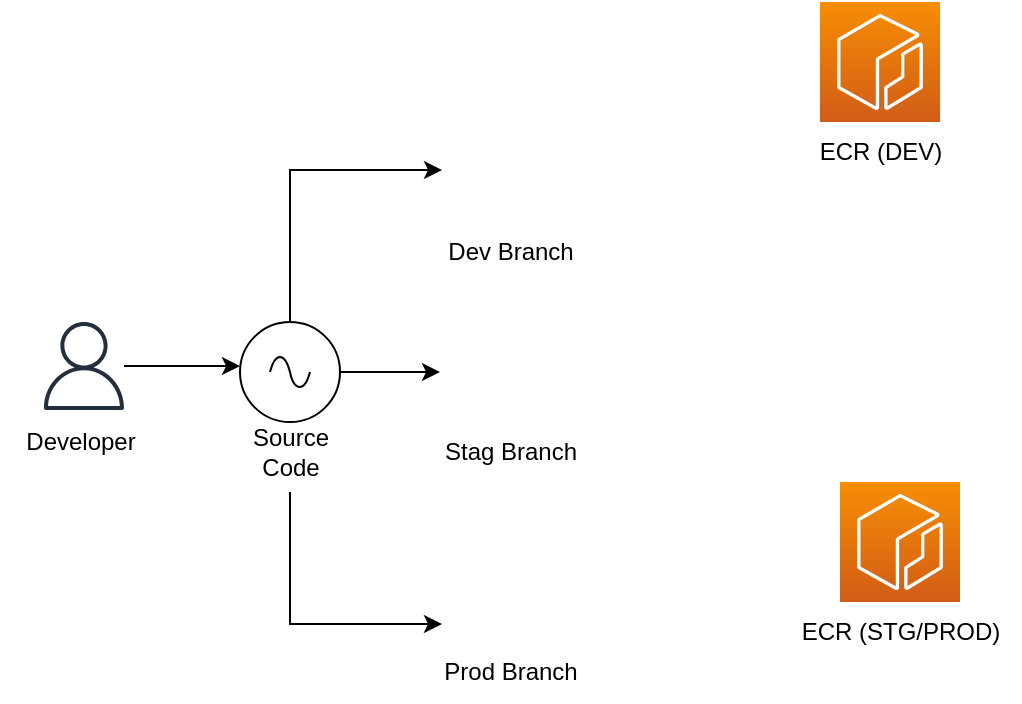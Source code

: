 <mxfile version="20.1.1" type="github">
  <diagram id="fcgSEib6s0HsokugwAEr" name="Container Security">
    <mxGraphModel dx="983" dy="491" grid="1" gridSize="10" guides="1" tooltips="1" connect="1" arrows="1" fold="1" page="1" pageScale="1" pageWidth="1169" pageHeight="827" math="0" shadow="0">
      <root>
        <mxCell id="0" />
        <mxCell id="1" parent="0" />
        <mxCell id="ph6BqFhjhlMa40ZBtt31-3" value="" style="group" vertex="1" connectable="0" parent="1">
          <mxGeometry x="300" y="100" width="90" height="90" as="geometry" />
        </mxCell>
        <mxCell id="ph6BqFhjhlMa40ZBtt31-1" value="" style="shape=image;html=1;verticalAlign=top;verticalLabelPosition=bottom;labelBackgroundColor=#ffffff;imageAspect=0;aspect=fixed;image=https://cdn0.iconfinder.com/data/icons/phosphor-thin-vol-3/256/git-branch-thin-128.png;container=1;" vertex="1" parent="ph6BqFhjhlMa40ZBtt31-3">
          <mxGeometry x="11" width="68" height="68" as="geometry" />
        </mxCell>
        <mxCell id="ph6BqFhjhlMa40ZBtt31-2" value="Dev Branch" style="text;html=1;align=center;verticalAlign=middle;resizable=0;points=[];autosize=1;strokeColor=none;fillColor=none;" vertex="1" parent="ph6BqFhjhlMa40ZBtt31-3">
          <mxGeometry y="60" width="90" height="30" as="geometry" />
        </mxCell>
        <mxCell id="ph6BqFhjhlMa40ZBtt31-4" value="" style="group" vertex="1" connectable="0" parent="1">
          <mxGeometry x="300" y="200" width="90" height="90" as="geometry" />
        </mxCell>
        <mxCell id="ph6BqFhjhlMa40ZBtt31-5" value="" style="shape=image;html=1;verticalAlign=top;verticalLabelPosition=bottom;labelBackgroundColor=#ffffff;imageAspect=0;aspect=fixed;image=https://cdn0.iconfinder.com/data/icons/phosphor-thin-vol-3/256/git-branch-thin-128.png;container=1;" vertex="1" parent="ph6BqFhjhlMa40ZBtt31-4">
          <mxGeometry x="11" width="68" height="68" as="geometry" />
        </mxCell>
        <mxCell id="ph6BqFhjhlMa40ZBtt31-6" value="Stag Branch" style="text;html=1;align=center;verticalAlign=middle;resizable=0;points=[];autosize=1;strokeColor=none;fillColor=none;" vertex="1" parent="ph6BqFhjhlMa40ZBtt31-4">
          <mxGeometry y="60" width="90" height="30" as="geometry" />
        </mxCell>
        <mxCell id="ph6BqFhjhlMa40ZBtt31-7" value="" style="group" vertex="1" connectable="0" parent="1">
          <mxGeometry x="300" y="310" width="90" height="90" as="geometry" />
        </mxCell>
        <mxCell id="ph6BqFhjhlMa40ZBtt31-8" value="" style="shape=image;html=1;verticalAlign=top;verticalLabelPosition=bottom;labelBackgroundColor=#ffffff;imageAspect=0;aspect=fixed;image=https://cdn0.iconfinder.com/data/icons/phosphor-thin-vol-3/256/git-branch-thin-128.png;container=1;" vertex="1" parent="ph6BqFhjhlMa40ZBtt31-7">
          <mxGeometry x="11" width="68" height="68" as="geometry" />
        </mxCell>
        <mxCell id="ph6BqFhjhlMa40ZBtt31-9" value="Prod Branch" style="text;html=1;align=center;verticalAlign=middle;resizable=0;points=[];autosize=1;strokeColor=none;fillColor=none;" vertex="1" parent="ph6BqFhjhlMa40ZBtt31-7">
          <mxGeometry y="60" width="90" height="30" as="geometry" />
        </mxCell>
        <mxCell id="ph6BqFhjhlMa40ZBtt31-14" value="" style="group" vertex="1" connectable="0" parent="1">
          <mxGeometry x="205" y="210" width="60" height="85" as="geometry" />
        </mxCell>
        <mxCell id="ph6BqFhjhlMa40ZBtt31-10" value="" style="pointerEvents=1;verticalLabelPosition=bottom;shadow=0;dashed=0;align=center;html=1;verticalAlign=top;shape=mxgraph.electrical.signal_sources.source;aspect=fixed;points=[[0.5,0,0],[1,0.5,0],[0.5,1,0],[0,0.5,0]];elSignalType=ac;" vertex="1" parent="ph6BqFhjhlMa40ZBtt31-14">
          <mxGeometry x="5" width="50" height="50" as="geometry" />
        </mxCell>
        <mxCell id="ph6BqFhjhlMa40ZBtt31-13" value="Source&lt;br&gt;Code" style="text;html=1;align=center;verticalAlign=middle;resizable=0;points=[];autosize=1;strokeColor=none;fillColor=none;" vertex="1" parent="ph6BqFhjhlMa40ZBtt31-14">
          <mxGeometry y="45" width="60" height="40" as="geometry" />
        </mxCell>
        <mxCell id="ph6BqFhjhlMa40ZBtt31-15" value="" style="group" vertex="1" connectable="0" parent="1">
          <mxGeometry x="90" y="210" width="80" height="75" as="geometry" />
        </mxCell>
        <mxCell id="ph6BqFhjhlMa40ZBtt31-11" value="" style="sketch=0;outlineConnect=0;fontColor=#232F3E;gradientColor=none;fillColor=#232F3D;strokeColor=none;dashed=0;verticalLabelPosition=bottom;verticalAlign=top;align=center;html=1;fontSize=12;fontStyle=0;aspect=fixed;pointerEvents=1;shape=mxgraph.aws4.user;" vertex="1" parent="ph6BqFhjhlMa40ZBtt31-15">
          <mxGeometry x="20" width="44" height="44" as="geometry" />
        </mxCell>
        <mxCell id="ph6BqFhjhlMa40ZBtt31-12" value="Developer" style="text;html=1;align=center;verticalAlign=middle;resizable=0;points=[];autosize=1;strokeColor=none;fillColor=none;" vertex="1" parent="ph6BqFhjhlMa40ZBtt31-15">
          <mxGeometry y="45" width="80" height="30" as="geometry" />
        </mxCell>
        <mxCell id="ph6BqFhjhlMa40ZBtt31-16" style="edgeStyle=orthogonalEdgeStyle;rounded=0;orthogonalLoop=1;jettySize=auto;html=1;" edge="1" parent="1" source="ph6BqFhjhlMa40ZBtt31-11">
          <mxGeometry relative="1" as="geometry">
            <mxPoint x="210" y="232" as="targetPoint" />
          </mxGeometry>
        </mxCell>
        <mxCell id="ph6BqFhjhlMa40ZBtt31-17" style="edgeStyle=orthogonalEdgeStyle;rounded=0;orthogonalLoop=1;jettySize=auto;html=1;entryX=0;entryY=0.5;entryDx=0;entryDy=0;" edge="1" parent="1" source="ph6BqFhjhlMa40ZBtt31-10" target="ph6BqFhjhlMa40ZBtt31-1">
          <mxGeometry relative="1" as="geometry">
            <Array as="points">
              <mxPoint x="235" y="134" />
            </Array>
          </mxGeometry>
        </mxCell>
        <mxCell id="ph6BqFhjhlMa40ZBtt31-18" style="edgeStyle=orthogonalEdgeStyle;rounded=0;orthogonalLoop=1;jettySize=auto;html=1;" edge="1" parent="1" source="ph6BqFhjhlMa40ZBtt31-10">
          <mxGeometry relative="1" as="geometry">
            <mxPoint x="310" y="235" as="targetPoint" />
          </mxGeometry>
        </mxCell>
        <mxCell id="ph6BqFhjhlMa40ZBtt31-19" style="edgeStyle=orthogonalEdgeStyle;rounded=0;orthogonalLoop=1;jettySize=auto;html=1;entryX=0;entryY=0.75;entryDx=0;entryDy=0;" edge="1" parent="1" source="ph6BqFhjhlMa40ZBtt31-13" target="ph6BqFhjhlMa40ZBtt31-8">
          <mxGeometry relative="1" as="geometry">
            <Array as="points">
              <mxPoint x="235" y="361" />
            </Array>
          </mxGeometry>
        </mxCell>
        <mxCell id="ph6BqFhjhlMa40ZBtt31-22" value="" style="group" vertex="1" connectable="0" parent="1">
          <mxGeometry x="490" y="50" width="80" height="90" as="geometry" />
        </mxCell>
        <mxCell id="ph6BqFhjhlMa40ZBtt31-20" value="" style="sketch=0;points=[[0,0,0],[0.25,0,0],[0.5,0,0],[0.75,0,0],[1,0,0],[0,1,0],[0.25,1,0],[0.5,1,0],[0.75,1,0],[1,1,0],[0,0.25,0],[0,0.5,0],[0,0.75,0],[1,0.25,0],[1,0.5,0],[1,0.75,0]];outlineConnect=0;fontColor=#232F3E;gradientColor=#F78E04;gradientDirection=north;fillColor=#D05C17;strokeColor=#ffffff;dashed=0;verticalLabelPosition=bottom;verticalAlign=top;align=center;html=1;fontSize=12;fontStyle=0;aspect=fixed;shape=mxgraph.aws4.resourceIcon;resIcon=mxgraph.aws4.ecr;container=1;" vertex="1" parent="ph6BqFhjhlMa40ZBtt31-22">
          <mxGeometry x="10" width="60" height="60" as="geometry" />
        </mxCell>
        <mxCell id="ph6BqFhjhlMa40ZBtt31-21" value="ECR (DEV)" style="text;html=1;align=center;verticalAlign=middle;resizable=0;points=[];autosize=1;strokeColor=none;fillColor=none;" vertex="1" parent="ph6BqFhjhlMa40ZBtt31-22">
          <mxGeometry y="60" width="80" height="30" as="geometry" />
        </mxCell>
        <mxCell id="ph6BqFhjhlMa40ZBtt31-23" value="" style="group" vertex="1" connectable="0" parent="1">
          <mxGeometry x="500" y="290" width="100" height="90" as="geometry" />
        </mxCell>
        <mxCell id="ph6BqFhjhlMa40ZBtt31-24" value="" style="sketch=0;points=[[0,0,0],[0.25,0,0],[0.5,0,0],[0.75,0,0],[1,0,0],[0,1,0],[0.25,1,0],[0.5,1,0],[0.75,1,0],[1,1,0],[0,0.25,0],[0,0.5,0],[0,0.75,0],[1,0.25,0],[1,0.5,0],[1,0.75,0]];outlineConnect=0;fontColor=#232F3E;gradientColor=#F78E04;gradientDirection=north;fillColor=#D05C17;strokeColor=#ffffff;dashed=0;verticalLabelPosition=bottom;verticalAlign=top;align=center;html=1;fontSize=12;fontStyle=0;aspect=fixed;shape=mxgraph.aws4.resourceIcon;resIcon=mxgraph.aws4.ecr;container=1;" vertex="1" parent="ph6BqFhjhlMa40ZBtt31-23">
          <mxGeometry x="10" width="60" height="60" as="geometry" />
        </mxCell>
        <mxCell id="ph6BqFhjhlMa40ZBtt31-25" value="ECR (STG/PROD)" style="text;html=1;align=center;verticalAlign=middle;resizable=0;points=[];autosize=1;strokeColor=none;fillColor=none;" vertex="1" parent="ph6BqFhjhlMa40ZBtt31-23">
          <mxGeometry x="-20" y="60" width="120" height="30" as="geometry" />
        </mxCell>
      </root>
    </mxGraphModel>
  </diagram>
</mxfile>
